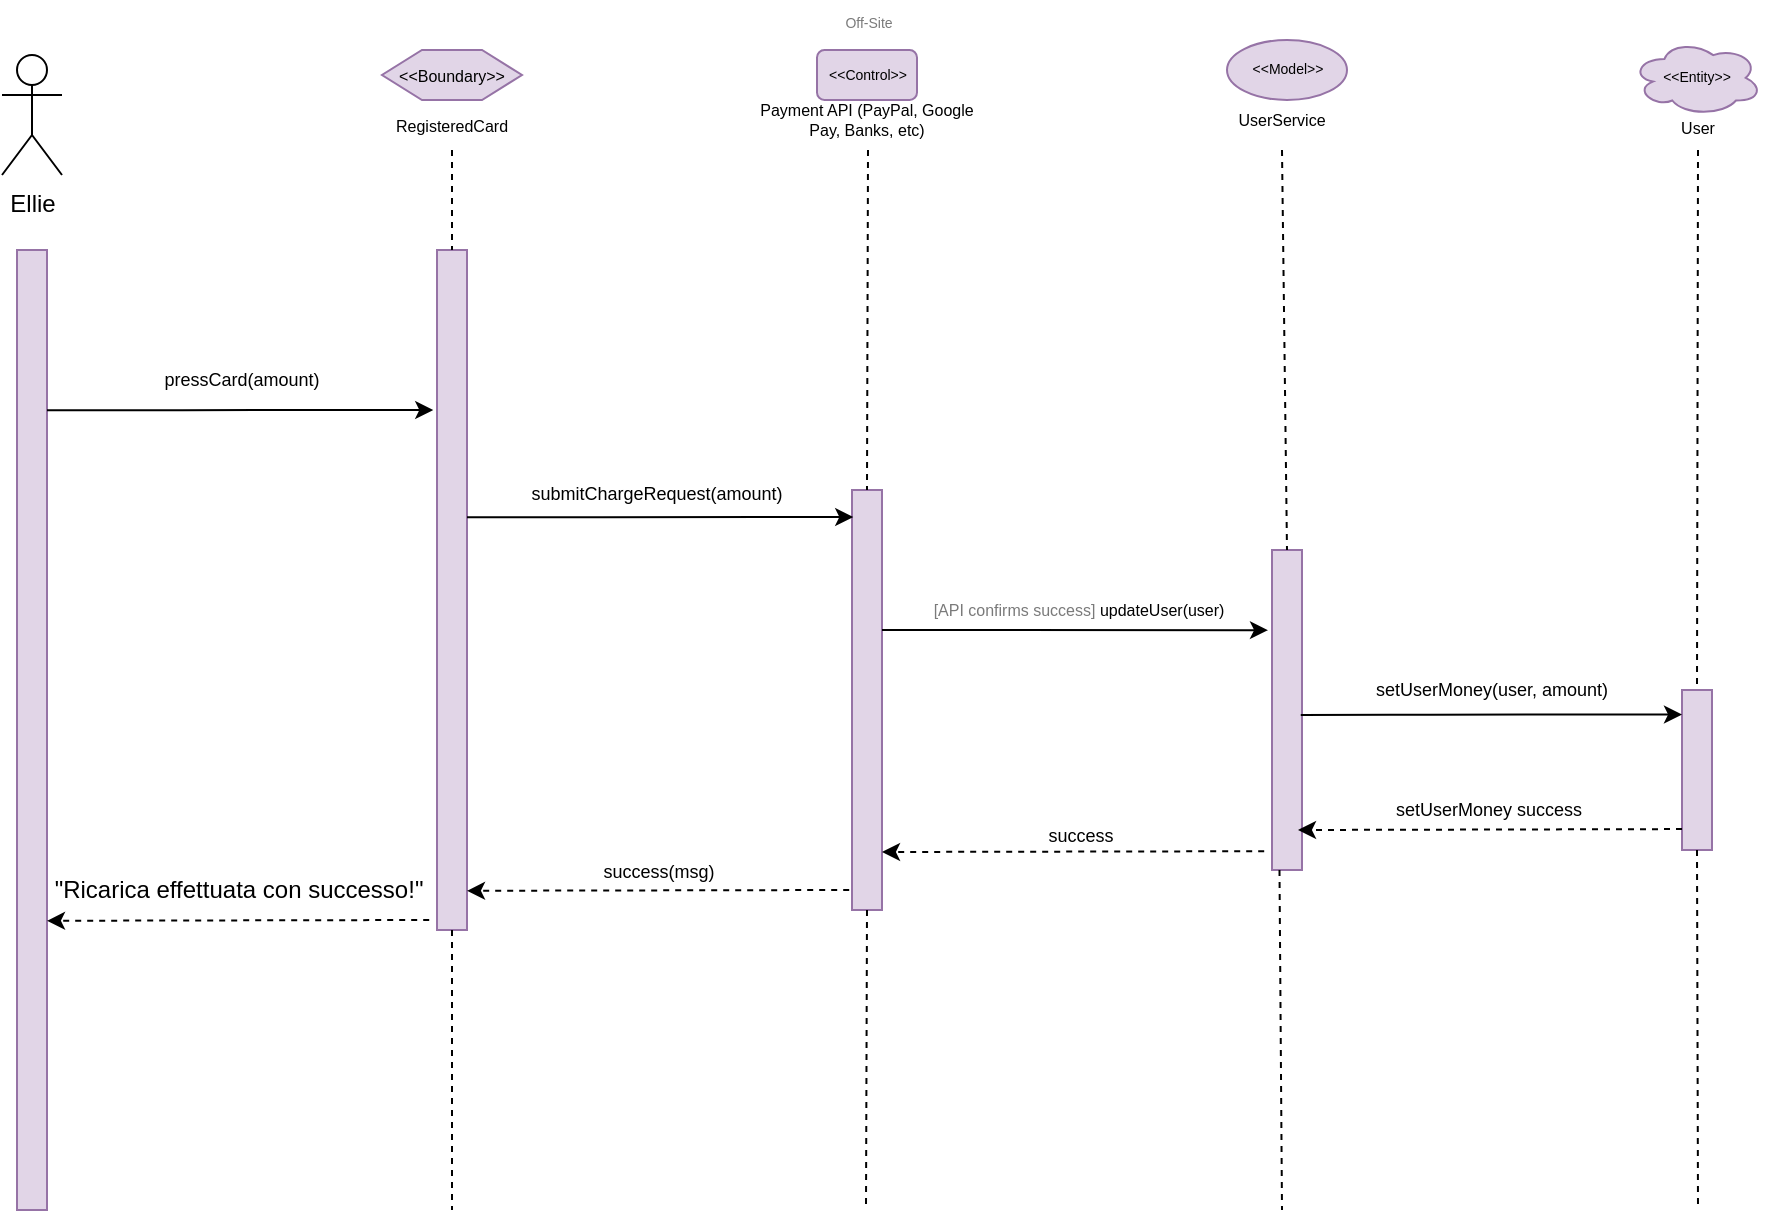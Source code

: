 <mxfile version="15.4.0" type="device"><diagram id="1OvarogxXKm3GbeuXe_s" name="Page-1"><mxGraphModel dx="1178" dy="675" grid="1" gridSize="10" guides="1" tooltips="1" connect="1" arrows="1" fold="1" page="1" pageScale="1" pageWidth="827" pageHeight="1169" math="0" shadow="0"><root><mxCell id="0"/><mxCell id="1" parent="0"/><mxCell id="YSWSATCDvpHB1jUYzoDS-1" value="Ellie" style="shape=umlActor;verticalLabelPosition=bottom;verticalAlign=top;html=1;outlineConnect=0;" parent="1" vertex="1"><mxGeometry x="120" y="142.5" width="30" height="60" as="geometry"/></mxCell><mxCell id="YSWSATCDvpHB1jUYzoDS-2" value="" style="rounded=0;whiteSpace=wrap;html=1;fillColor=#e1d5e7;strokeColor=#9673a6;" parent="1" vertex="1"><mxGeometry x="127.5" y="240" width="15" height="480" as="geometry"/></mxCell><mxCell id="YSWSATCDvpHB1jUYzoDS-3" value="" style="rounded=0;whiteSpace=wrap;html=1;fillColor=#e1d5e7;strokeColor=#9673a6;" parent="1" vertex="1"><mxGeometry x="337.5" y="240" width="15" height="340" as="geometry"/></mxCell><mxCell id="YSWSATCDvpHB1jUYzoDS-4" value="" style="endArrow=none;dashed=1;html=1;rounded=0;fontSize=8;entryX=0.5;entryY=0;entryDx=0;entryDy=0;exitX=0.5;exitY=1;exitDx=0;exitDy=0;" parent="1" target="YSWSATCDvpHB1jUYzoDS-3" edge="1"><mxGeometry width="50" height="50" relative="1" as="geometry"><mxPoint x="345" y="190" as="sourcePoint"/><mxPoint x="367.5" y="250" as="targetPoint"/></mxGeometry></mxCell><mxCell id="YSWSATCDvpHB1jUYzoDS-5" value="&amp;lt;&amp;lt;Boundary&amp;gt;&amp;gt;" style="shape=hexagon;perimeter=hexagonPerimeter2;whiteSpace=wrap;html=1;fixedSize=1;fontSize=8;fillColor=#e1d5e7;strokeColor=#9673a6;" parent="1" vertex="1"><mxGeometry x="310" y="140" width="70" height="25" as="geometry"/></mxCell><mxCell id="YSWSATCDvpHB1jUYzoDS-6" value="&lt;div&gt;RegisteredCard&lt;/div&gt;" style="text;html=1;strokeColor=none;fillColor=none;align=center;verticalAlign=middle;whiteSpace=wrap;rounded=0;fontSize=8;" parent="1" vertex="1"><mxGeometry x="330" y="170" width="30" height="15" as="geometry"/></mxCell><mxCell id="YSWSATCDvpHB1jUYzoDS-8" value="&amp;lt;&amp;lt;Control&amp;gt;&amp;gt;" style="rounded=1;whiteSpace=wrap;html=1;fontSize=7;fillColor=#e1d5e7;strokeColor=#9673a6;" parent="1" vertex="1"><mxGeometry x="527.5" y="140" width="50" height="25" as="geometry"/></mxCell><mxCell id="YSWSATCDvpHB1jUYzoDS-9" value="Payment API (PayPal, Google Pay, Banks, etc)" style="text;html=1;strokeColor=none;fillColor=none;align=center;verticalAlign=middle;whiteSpace=wrap;rounded=0;fontSize=8;" parent="1" vertex="1"><mxGeometry x="493.13" y="167.5" width="118.75" height="15" as="geometry"/></mxCell><mxCell id="YSWSATCDvpHB1jUYzoDS-10" value="" style="rounded=0;whiteSpace=wrap;html=1;fillColor=#e1d5e7;strokeColor=#9673a6;" parent="1" vertex="1"><mxGeometry x="545" y="360" width="15" height="210" as="geometry"/></mxCell><mxCell id="YSWSATCDvpHB1jUYzoDS-11" value="" style="endArrow=none;dashed=1;html=1;rounded=0;fontSize=8;entryX=0.5;entryY=0;entryDx=0;entryDy=0;" parent="1" target="YSWSATCDvpHB1jUYzoDS-10" edge="1"><mxGeometry width="50" height="50" relative="1" as="geometry"><mxPoint x="553" y="190" as="sourcePoint"/><mxPoint x="597.5" y="263.5" as="targetPoint"/></mxGeometry></mxCell><mxCell id="YSWSATCDvpHB1jUYzoDS-12" value="&amp;lt;&amp;lt;Model&amp;gt;&amp;gt;" style="ellipse;whiteSpace=wrap;html=1;fontSize=7;fillColor=#e1d5e7;strokeColor=#9673a6;" parent="1" vertex="1"><mxGeometry x="732.5" y="135" width="60" height="30" as="geometry"/></mxCell><mxCell id="YSWSATCDvpHB1jUYzoDS-14" value="" style="rounded=0;whiteSpace=wrap;html=1;fillColor=#e1d5e7;strokeColor=#9673a6;" parent="1" vertex="1"><mxGeometry x="755" y="390" width="15" height="160" as="geometry"/></mxCell><mxCell id="YSWSATCDvpHB1jUYzoDS-15" value="" style="endArrow=none;dashed=1;html=1;rounded=0;fontSize=8;entryX=0.5;entryY=0;entryDx=0;entryDy=0;" parent="1" target="YSWSATCDvpHB1jUYzoDS-14" edge="1"><mxGeometry width="50" height="50" relative="1" as="geometry"><mxPoint x="760" y="190" as="sourcePoint"/><mxPoint x="782.5" y="288.5" as="targetPoint"/></mxGeometry></mxCell><mxCell id="YSWSATCDvpHB1jUYzoDS-16" value="UserService" style="text;html=1;strokeColor=none;fillColor=none;align=center;verticalAlign=middle;whiteSpace=wrap;rounded=0;fontSize=8;" parent="1" vertex="1"><mxGeometry x="745" y="167.5" width="30" height="15" as="geometry"/></mxCell><mxCell id="YSWSATCDvpHB1jUYzoDS-17" value="setUserMoney(user, amount)" style="text;html=1;strokeColor=none;fillColor=none;align=center;verticalAlign=middle;whiteSpace=wrap;rounded=0;fontSize=9;" parent="1" vertex="1"><mxGeometry x="770" y="450" width="190" height="20" as="geometry"/></mxCell><mxCell id="YSWSATCDvpHB1jUYzoDS-18" value="&amp;lt;&amp;lt;Entity&amp;gt;&amp;gt;" style="ellipse;shape=cloud;whiteSpace=wrap;html=1;fontSize=7;fillColor=#e1d5e7;strokeColor=#9673a6;" parent="1" vertex="1"><mxGeometry x="935" y="135.0" width="65" height="37.82" as="geometry"/></mxCell><mxCell id="YSWSATCDvpHB1jUYzoDS-19" value="" style="rounded=0;whiteSpace=wrap;html=1;fillColor=#e1d5e7;strokeColor=#9673a6;" parent="1" vertex="1"><mxGeometry x="960" y="460" width="15" height="80" as="geometry"/></mxCell><mxCell id="YSWSATCDvpHB1jUYzoDS-20" value="" style="endArrow=none;dashed=1;html=1;rounded=0;fontSize=8;entryX=0.5;entryY=0;entryDx=0;entryDy=0;" parent="1" target="YSWSATCDvpHB1jUYzoDS-19" edge="1"><mxGeometry width="50" height="50" relative="1" as="geometry"><mxPoint x="968" y="190" as="sourcePoint"/><mxPoint x="894.66" y="381.25" as="targetPoint"/></mxGeometry></mxCell><mxCell id="YSWSATCDvpHB1jUYzoDS-21" value="&lt;font style=&quot;font-size: 9px&quot;&gt;setUserMoney success&lt;/font&gt;" style="text;html=1;strokeColor=none;fillColor=none;align=center;verticalAlign=middle;rounded=0;fontSize=9;" parent="1" vertex="1"><mxGeometry x="770" y="510" width="185" height="20" as="geometry"/></mxCell><mxCell id="YSWSATCDvpHB1jUYzoDS-22" value="" style="endArrow=classic;html=1;rounded=0;dashed=1;fontSize=7;" parent="1" edge="1"><mxGeometry width="50" height="50" relative="1" as="geometry"><mxPoint x="960" y="529.54" as="sourcePoint"/><mxPoint x="768" y="530" as="targetPoint"/></mxGeometry></mxCell><mxCell id="YSWSATCDvpHB1jUYzoDS-23" value="" style="endArrow=none;dashed=1;html=1;rounded=0;fontSize=8;exitX=0.5;exitY=1;exitDx=0;exitDy=0;" parent="1" source="YSWSATCDvpHB1jUYzoDS-19" edge="1"><mxGeometry width="50" height="50" relative="1" as="geometry"><mxPoint x="894.99" y="596.25" as="sourcePoint"/><mxPoint x="968" y="720" as="targetPoint"/></mxGeometry></mxCell><mxCell id="YSWSATCDvpHB1jUYzoDS-26" value="" style="endArrow=none;dashed=1;html=1;rounded=0;fontSize=8;exitX=0.5;exitY=1;exitDx=0;exitDy=0;" parent="1" source="YSWSATCDvpHB1jUYzoDS-3" edge="1"><mxGeometry width="50" height="50" relative="1" as="geometry"><mxPoint x="345" y="620" as="sourcePoint"/><mxPoint x="345" y="720" as="targetPoint"/><Array as="points"/></mxGeometry></mxCell><mxCell id="YSWSATCDvpHB1jUYzoDS-28" value="User" style="text;html=1;strokeColor=none;fillColor=none;align=center;verticalAlign=middle;whiteSpace=wrap;rounded=0;fontSize=8;" parent="1" vertex="1"><mxGeometry x="952.5" y="171.41" width="30" height="15" as="geometry"/></mxCell><mxCell id="YSWSATCDvpHB1jUYzoDS-30" value="" style="endArrow=classic;html=1;rounded=0;exitX=1;exitY=0;exitDx=0;exitDy=0;entryX=-0.125;entryY=0.121;entryDx=0;entryDy=0;entryPerimeter=0;" parent="1" edge="1"><mxGeometry width="50" height="50" relative="1" as="geometry"><mxPoint x="352.5" y="373.57" as="sourcePoint"/><mxPoint x="545.625" y="373.5" as="targetPoint"/><Array as="points"><mxPoint x="400" y="373.57"/><mxPoint x="420" y="373.57"/></Array></mxGeometry></mxCell><mxCell id="YSWSATCDvpHB1jUYzoDS-31" value="&lt;div style=&quot;font-size: 9px&quot;&gt;&lt;font style=&quot;font-size: 9px&quot;&gt;submitChargeRequest(amount)&lt;/font&gt;&lt;/div&gt;" style="text;html=1;strokeColor=none;fillColor=none;align=center;verticalAlign=middle;whiteSpace=wrap;rounded=0;fontSize=9;" parent="1" vertex="1"><mxGeometry x="350" y="350" width="195" height="23.5" as="geometry"/></mxCell><mxCell id="YSWSATCDvpHB1jUYzoDS-38" value="&lt;font style=&quot;font-size: 9px&quot;&gt;success&lt;/font&gt;" style="text;html=1;strokeColor=none;fillColor=none;align=center;verticalAlign=middle;whiteSpace=wrap;rounded=0;fontSize=8;" parent="1" vertex="1"><mxGeometry x="562.25" y="520" width="195" height="26.5" as="geometry"/></mxCell><mxCell id="YSWSATCDvpHB1jUYzoDS-41" value="" style="endArrow=classic;html=1;rounded=0;dashed=1;fontSize=7;exitX=0.073;exitY=0.293;exitDx=0;exitDy=0;exitPerimeter=0;" parent="1" edge="1"><mxGeometry width="50" height="50" relative="1" as="geometry"><mxPoint x="751.095" y="540.605" as="sourcePoint"/><mxPoint x="560" y="541" as="targetPoint"/></mxGeometry></mxCell><mxCell id="YSWSATCDvpHB1jUYzoDS-44" value="" style="endArrow=classic;html=1;rounded=0;entryX=-0.125;entryY=0.121;entryDx=0;entryDy=0;entryPerimeter=0;" parent="1" edge="1"><mxGeometry width="50" height="50" relative="1" as="geometry"><mxPoint x="769.38" y="472.51" as="sourcePoint"/><mxPoint x="960.005" y="472.26" as="targetPoint"/><Array as="points"><mxPoint x="814.38" y="472.33"/><mxPoint x="834.38" y="472.33"/></Array></mxGeometry></mxCell><mxCell id="YSWSATCDvpHB1jUYzoDS-51" value="" style="endArrow=none;dashed=1;html=1;rounded=0;fontSize=8;exitX=0.25;exitY=1;exitDx=0;exitDy=0;" parent="1" source="YSWSATCDvpHB1jUYzoDS-14" edge="1"><mxGeometry width="50" height="50" relative="1" as="geometry"><mxPoint x="759.75" y="553.5" as="sourcePoint"/><mxPoint x="760" y="720" as="targetPoint"/></mxGeometry></mxCell><mxCell id="YSWSATCDvpHB1jUYzoDS-52" value="" style="endArrow=none;dashed=1;html=1;rounded=0;fontSize=8;exitX=0.5;exitY=1;exitDx=0;exitDy=0;" parent="1" source="YSWSATCDvpHB1jUYzoDS-10" edge="1"><mxGeometry width="50" height="50" relative="1" as="geometry"><mxPoint x="552" y="620" as="sourcePoint"/><mxPoint x="552" y="720" as="targetPoint"/></mxGeometry></mxCell><mxCell id="1Dftn5dTaNEUlLf8cbUL-15" value="" style="endArrow=classic;html=1;rounded=0;exitX=1;exitY=0;exitDx=0;exitDy=0;" parent="1" edge="1"><mxGeometry width="50" height="50" relative="1" as="geometry"><mxPoint x="560" y="430.0" as="sourcePoint"/><mxPoint x="753" y="430.07" as="targetPoint"/><Array as="points"><mxPoint x="607.5" y="430.0"/><mxPoint x="627.5" y="430.0"/></Array></mxGeometry></mxCell><mxCell id="1Dftn5dTaNEUlLf8cbUL-20" value="&lt;font color=&quot;#7a7a7a&quot;&gt;[API confirms success] &lt;/font&gt;updateUser(user)" style="text;html=1;align=center;verticalAlign=middle;resizable=0;points=[];autosize=1;strokeColor=none;fillColor=none;fontSize=8;fontColor=#000000;" parent="1" vertex="1"><mxGeometry x="577.5" y="410" width="160" height="20" as="geometry"/></mxCell><mxCell id="LEsE2oOUbjGBRbav1YQk-1" value="" style="endArrow=classic;html=1;rounded=0;exitX=1;exitY=0;exitDx=0;exitDy=0;entryX=-0.125;entryY=0.121;entryDx=0;entryDy=0;entryPerimeter=0;" edge="1" parent="1"><mxGeometry width="50" height="50" relative="1" as="geometry"><mxPoint x="142.5" y="320.07" as="sourcePoint"/><mxPoint x="335.625" y="320" as="targetPoint"/><Array as="points"><mxPoint x="190" y="320.07"/><mxPoint x="210" y="320.07"/></Array></mxGeometry></mxCell><mxCell id="LEsE2oOUbjGBRbav1YQk-2" value="pressCard(amount)" style="text;html=1;strokeColor=none;fillColor=none;align=center;verticalAlign=middle;whiteSpace=wrap;rounded=0;fontSize=9;" vertex="1" parent="1"><mxGeometry x="150" y="290" width="180" height="30" as="geometry"/></mxCell><mxCell id="LEsE2oOUbjGBRbav1YQk-4" value="" style="endArrow=classic;html=1;rounded=0;dashed=1;fontSize=7;exitX=0.073;exitY=0.293;exitDx=0;exitDy=0;exitPerimeter=0;" edge="1" parent="1"><mxGeometry width="50" height="50" relative="1" as="geometry"><mxPoint x="543.595" y="559.995" as="sourcePoint"/><mxPoint x="352.5" y="560.39" as="targetPoint"/></mxGeometry></mxCell><mxCell id="LEsE2oOUbjGBRbav1YQk-5" value="&lt;font style=&quot;font-size: 9px&quot;&gt;success(msg)&lt;/font&gt;" style="text;html=1;align=center;verticalAlign=middle;resizable=0;points=[];autosize=1;strokeColor=none;fillColor=none;" vertex="1" parent="1"><mxGeometry x="412.5" y="540" width="70" height="20" as="geometry"/></mxCell><mxCell id="LEsE2oOUbjGBRbav1YQk-8" value="" style="endArrow=classic;html=1;rounded=0;dashed=1;fontSize=7;exitX=0.073;exitY=0.293;exitDx=0;exitDy=0;exitPerimeter=0;" edge="1" parent="1"><mxGeometry width="50" height="50" relative="1" as="geometry"><mxPoint x="333.595" y="574.995" as="sourcePoint"/><mxPoint x="142.5" y="575.39" as="targetPoint"/></mxGeometry></mxCell><mxCell id="LEsE2oOUbjGBRbav1YQk-9" value="&quot;Ricarica effettuata con successo!&quot;" style="text;html=1;align=center;verticalAlign=middle;resizable=0;points=[];autosize=1;strokeColor=none;fillColor=none;" vertex="1" parent="1"><mxGeometry x="137.5" y="550" width="200" height="20" as="geometry"/></mxCell><mxCell id="LEsE2oOUbjGBRbav1YQk-10" value="&lt;font style=&quot;font-size: 7px&quot; color=&quot;#7a7a7a&quot;&gt;Off-Site&lt;/font&gt;" style="text;html=1;align=center;verticalAlign=middle;resizable=0;points=[];autosize=1;strokeColor=none;fillColor=none;" vertex="1" parent="1"><mxGeometry x="532.5" y="115" width="40" height="20" as="geometry"/></mxCell></root></mxGraphModel></diagram></mxfile>